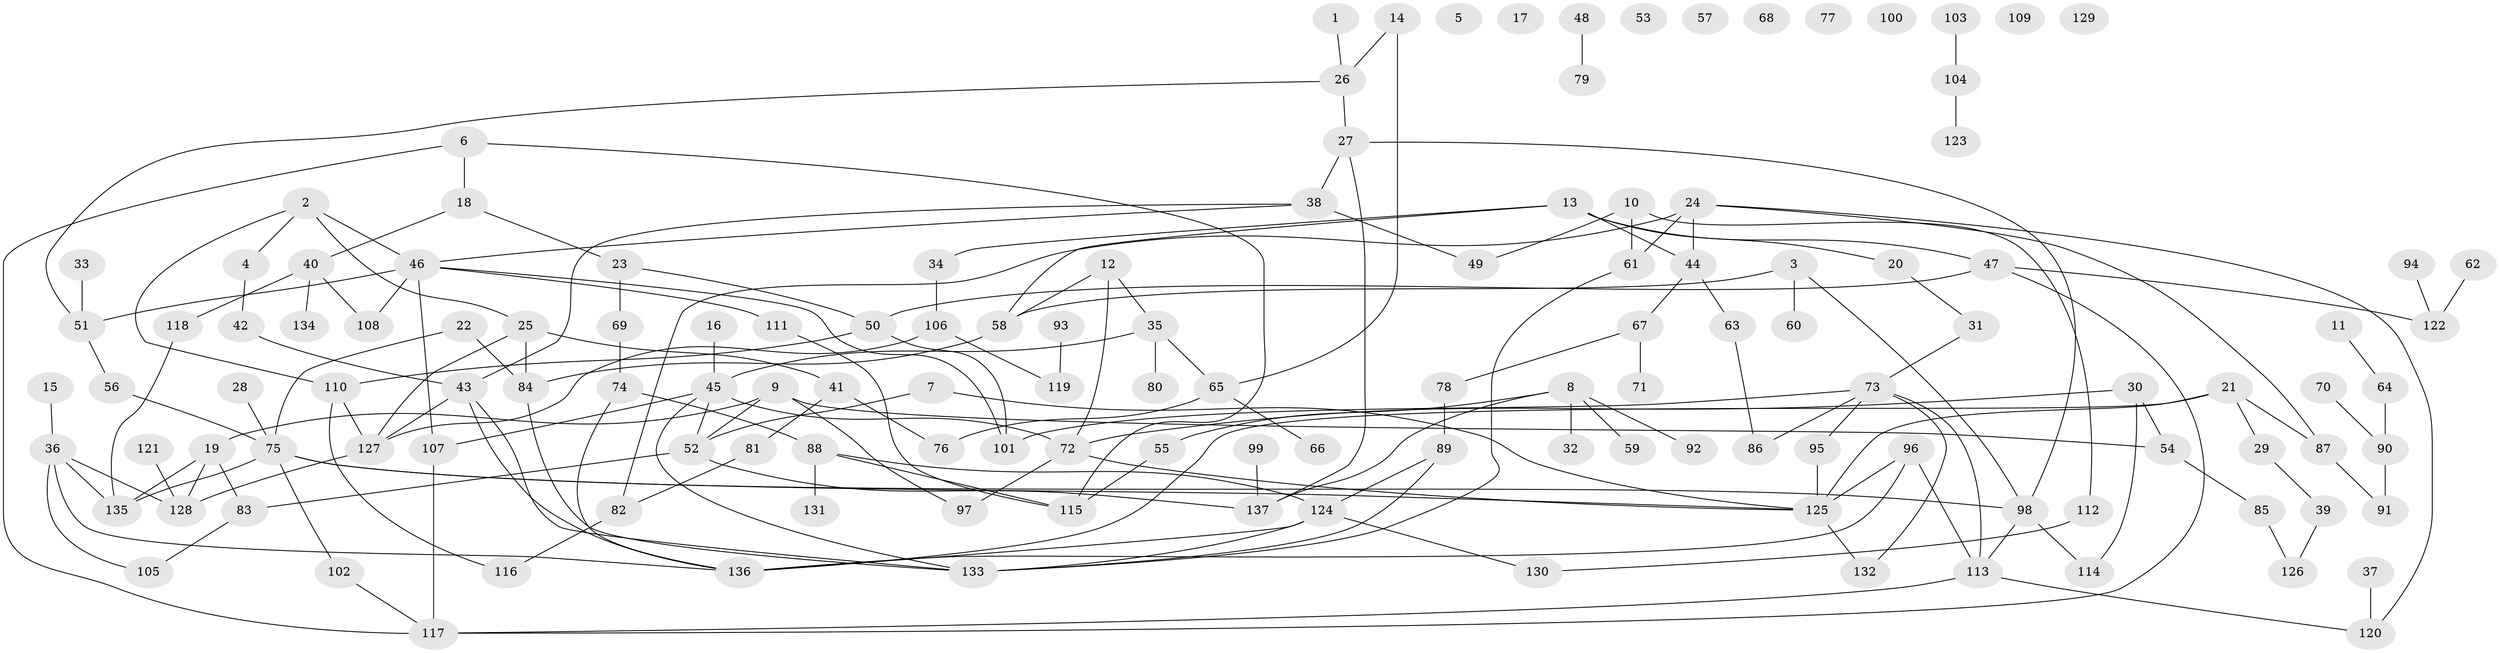 // coarse degree distribution, {1: 0.2682926829268293, 6: 0.04878048780487805, 3: 0.10975609756097561, 0: 0.10975609756097561, 5: 0.06097560975609756, 2: 0.18292682926829268, 9: 0.024390243902439025, 4: 0.10975609756097561, 13: 0.012195121951219513, 10: 0.024390243902439025, 7: 0.012195121951219513, 8: 0.036585365853658534}
// Generated by graph-tools (version 1.1) at 2025/16/03/04/25 18:16:46]
// undirected, 137 vertices, 183 edges
graph export_dot {
graph [start="1"]
  node [color=gray90,style=filled];
  1;
  2;
  3;
  4;
  5;
  6;
  7;
  8;
  9;
  10;
  11;
  12;
  13;
  14;
  15;
  16;
  17;
  18;
  19;
  20;
  21;
  22;
  23;
  24;
  25;
  26;
  27;
  28;
  29;
  30;
  31;
  32;
  33;
  34;
  35;
  36;
  37;
  38;
  39;
  40;
  41;
  42;
  43;
  44;
  45;
  46;
  47;
  48;
  49;
  50;
  51;
  52;
  53;
  54;
  55;
  56;
  57;
  58;
  59;
  60;
  61;
  62;
  63;
  64;
  65;
  66;
  67;
  68;
  69;
  70;
  71;
  72;
  73;
  74;
  75;
  76;
  77;
  78;
  79;
  80;
  81;
  82;
  83;
  84;
  85;
  86;
  87;
  88;
  89;
  90;
  91;
  92;
  93;
  94;
  95;
  96;
  97;
  98;
  99;
  100;
  101;
  102;
  103;
  104;
  105;
  106;
  107;
  108;
  109;
  110;
  111;
  112;
  113;
  114;
  115;
  116;
  117;
  118;
  119;
  120;
  121;
  122;
  123;
  124;
  125;
  126;
  127;
  128;
  129;
  130;
  131;
  132;
  133;
  134;
  135;
  136;
  137;
  1 -- 26;
  2 -- 4;
  2 -- 25;
  2 -- 46;
  2 -- 110;
  3 -- 58;
  3 -- 60;
  3 -- 98;
  4 -- 42;
  6 -- 18;
  6 -- 115;
  6 -- 117;
  7 -- 52;
  7 -- 125;
  8 -- 32;
  8 -- 55;
  8 -- 59;
  8 -- 92;
  8 -- 137;
  9 -- 19;
  9 -- 52;
  9 -- 54;
  9 -- 97;
  10 -- 49;
  10 -- 61;
  10 -- 112;
  11 -- 64;
  12 -- 35;
  12 -- 58;
  12 -- 72;
  13 -- 20;
  13 -- 34;
  13 -- 44;
  13 -- 47;
  13 -- 58;
  14 -- 26;
  14 -- 65;
  15 -- 36;
  16 -- 45;
  18 -- 23;
  18 -- 40;
  19 -- 83;
  19 -- 128;
  19 -- 135;
  20 -- 31;
  21 -- 29;
  21 -- 87;
  21 -- 125;
  21 -- 136;
  22 -- 75;
  22 -- 84;
  23 -- 50;
  23 -- 69;
  24 -- 44;
  24 -- 61;
  24 -- 82;
  24 -- 87;
  24 -- 120;
  25 -- 41;
  25 -- 84;
  25 -- 127;
  26 -- 27;
  26 -- 51;
  27 -- 38;
  27 -- 98;
  27 -- 137;
  28 -- 75;
  29 -- 39;
  30 -- 54;
  30 -- 72;
  30 -- 114;
  31 -- 73;
  33 -- 51;
  34 -- 106;
  35 -- 45;
  35 -- 65;
  35 -- 80;
  36 -- 105;
  36 -- 128;
  36 -- 135;
  36 -- 136;
  37 -- 120;
  38 -- 43;
  38 -- 46;
  38 -- 49;
  39 -- 126;
  40 -- 108;
  40 -- 118;
  40 -- 134;
  41 -- 76;
  41 -- 81;
  42 -- 43;
  43 -- 127;
  43 -- 133;
  43 -- 136;
  44 -- 63;
  44 -- 67;
  45 -- 52;
  45 -- 72;
  45 -- 107;
  45 -- 133;
  46 -- 51;
  46 -- 101;
  46 -- 107;
  46 -- 108;
  46 -- 111;
  47 -- 50;
  47 -- 117;
  47 -- 122;
  48 -- 79;
  50 -- 101;
  50 -- 110;
  51 -- 56;
  52 -- 83;
  52 -- 137;
  54 -- 85;
  55 -- 115;
  56 -- 75;
  58 -- 84;
  61 -- 133;
  62 -- 122;
  63 -- 86;
  64 -- 90;
  65 -- 66;
  65 -- 76;
  67 -- 71;
  67 -- 78;
  69 -- 74;
  70 -- 90;
  72 -- 97;
  72 -- 125;
  73 -- 86;
  73 -- 95;
  73 -- 101;
  73 -- 113;
  73 -- 132;
  74 -- 88;
  74 -- 136;
  75 -- 98;
  75 -- 102;
  75 -- 125;
  75 -- 135;
  78 -- 89;
  81 -- 82;
  82 -- 116;
  83 -- 105;
  84 -- 133;
  85 -- 126;
  87 -- 91;
  88 -- 115;
  88 -- 124;
  88 -- 131;
  89 -- 124;
  89 -- 133;
  90 -- 91;
  93 -- 119;
  94 -- 122;
  95 -- 125;
  96 -- 113;
  96 -- 125;
  96 -- 136;
  98 -- 113;
  98 -- 114;
  99 -- 137;
  102 -- 117;
  103 -- 104;
  104 -- 123;
  106 -- 119;
  106 -- 127;
  107 -- 117;
  110 -- 116;
  110 -- 127;
  111 -- 115;
  112 -- 130;
  113 -- 117;
  113 -- 120;
  118 -- 135;
  121 -- 128;
  124 -- 130;
  124 -- 133;
  124 -- 136;
  125 -- 132;
  127 -- 128;
}
